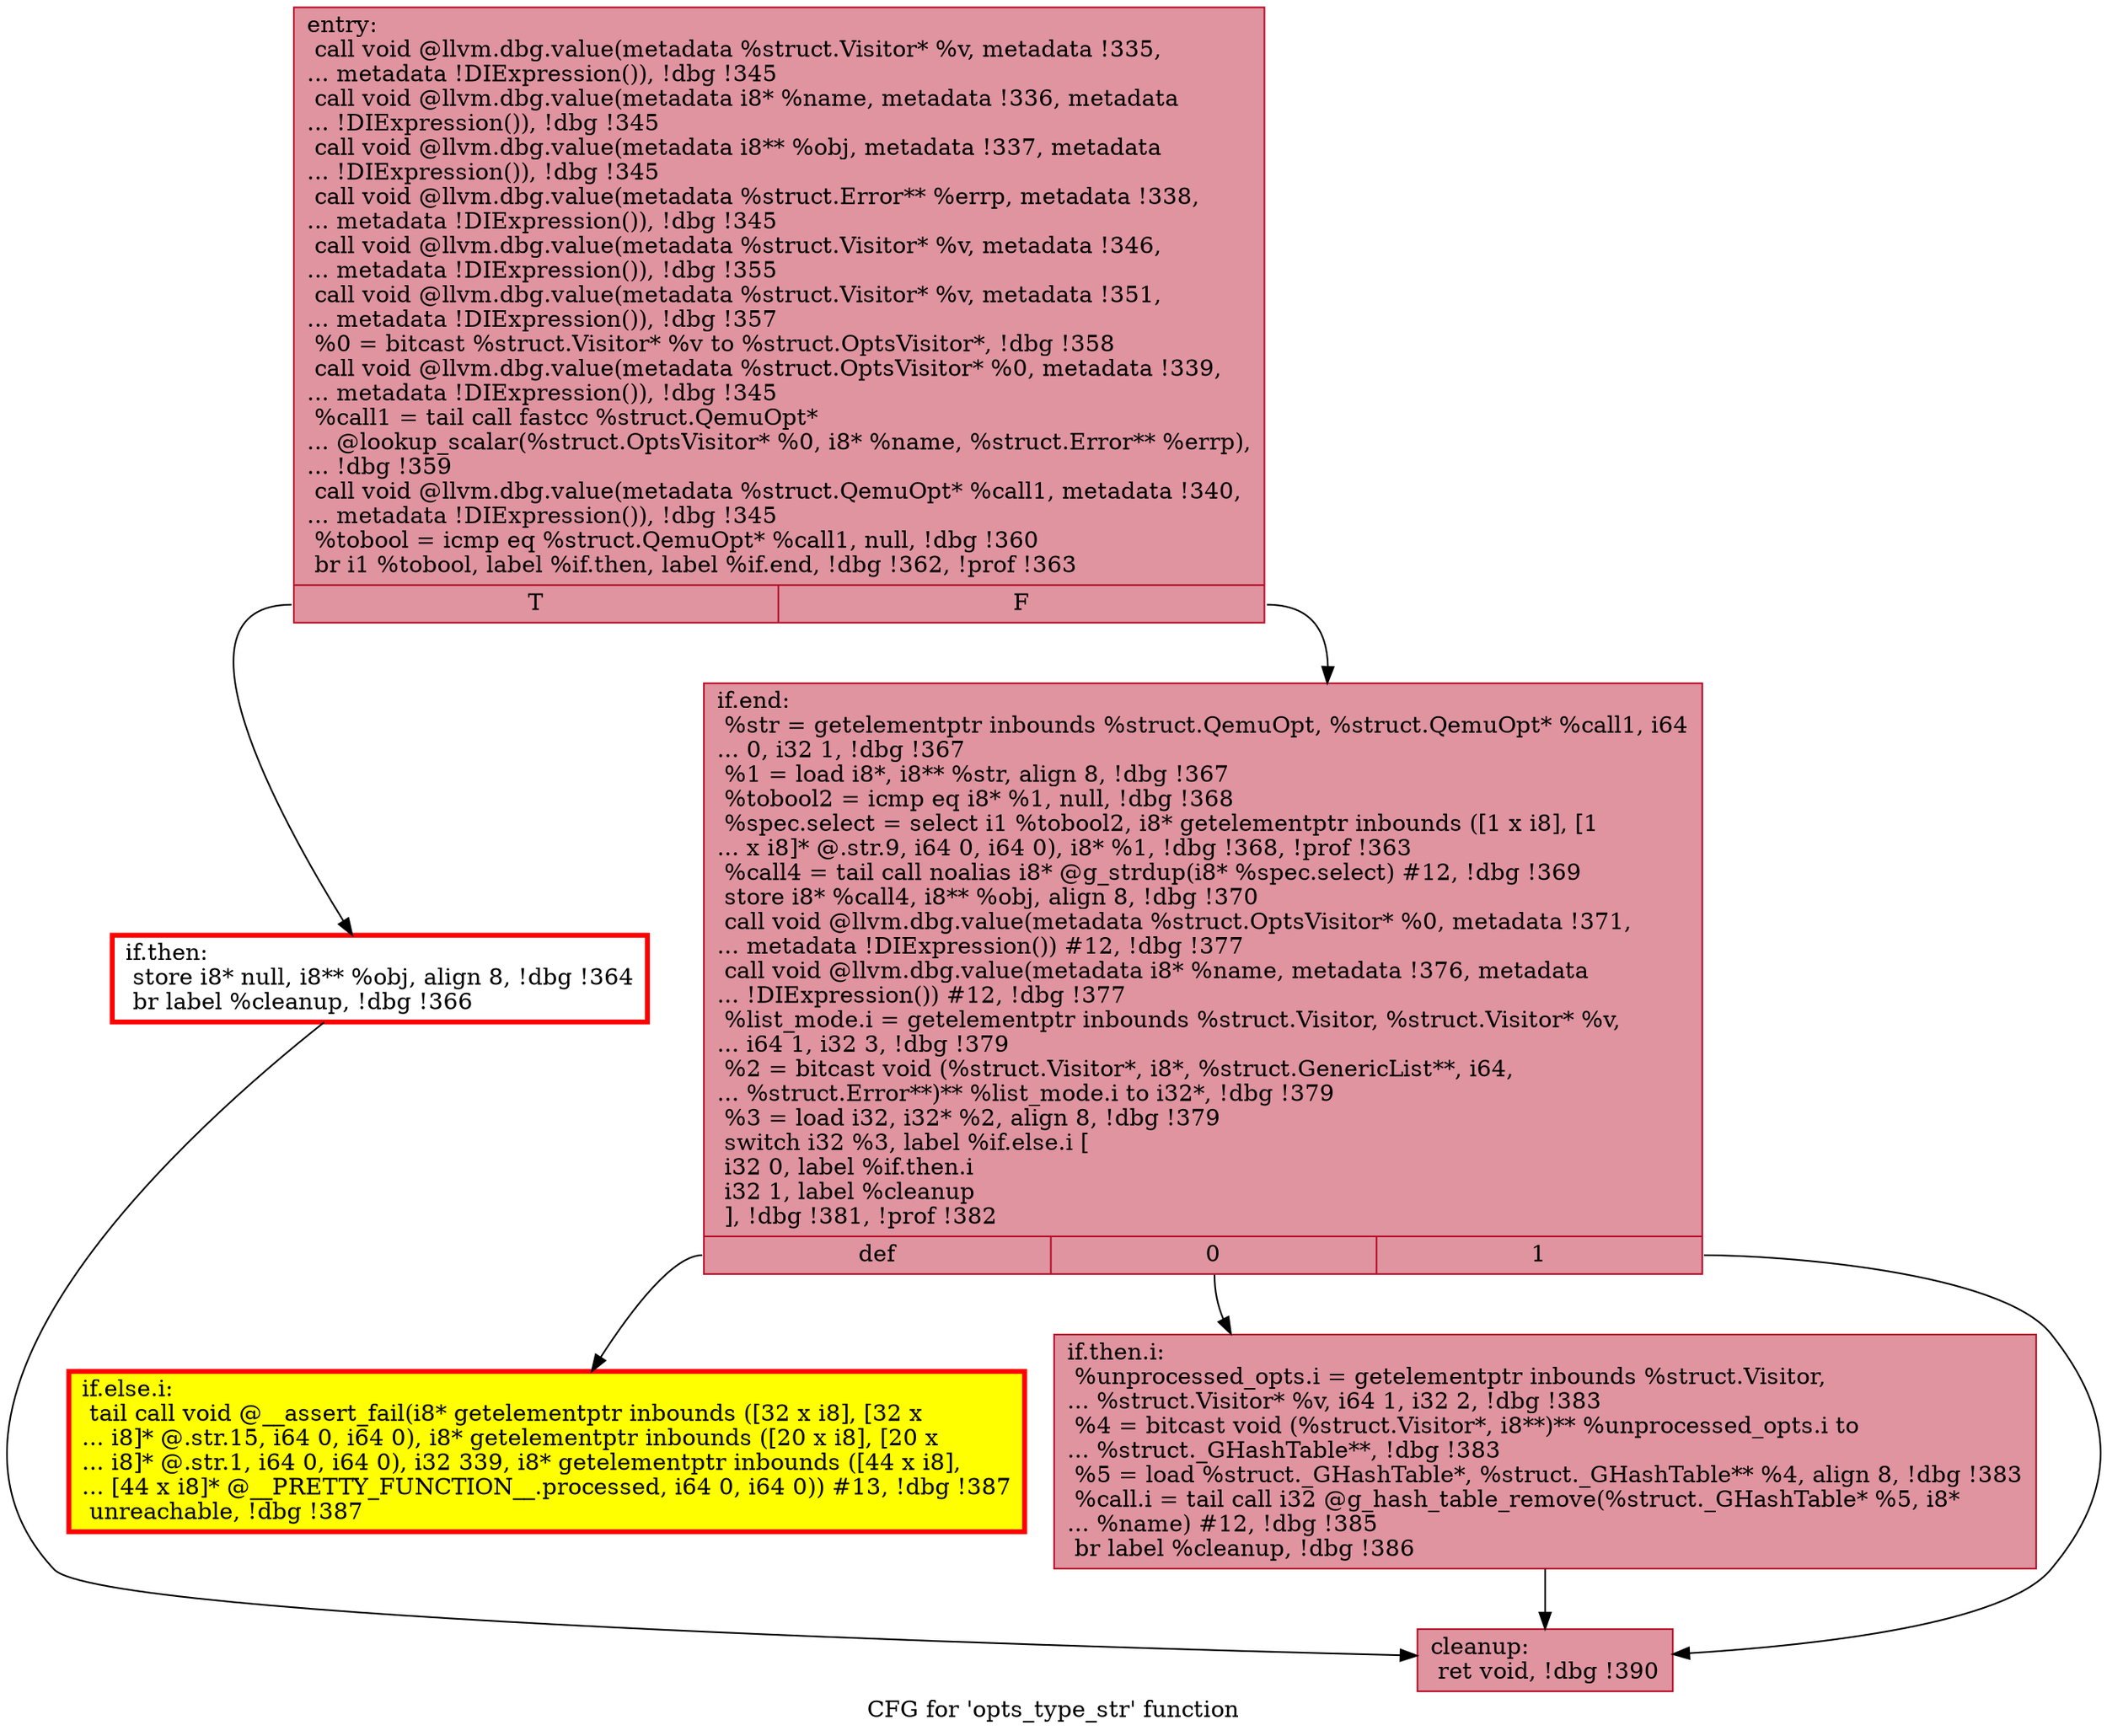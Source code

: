 digraph "CFG for 'opts_type_str' function" {
	label="CFG for 'opts_type_str' function";

	Node0x557d827865c0 [shape=record,color="#b70d28ff", style=filled, fillcolor="#b70d2870",label="{entry:\l  call void @llvm.dbg.value(metadata %struct.Visitor* %v, metadata !335,\l... metadata !DIExpression()), !dbg !345\l  call void @llvm.dbg.value(metadata i8* %name, metadata !336, metadata\l... !DIExpression()), !dbg !345\l  call void @llvm.dbg.value(metadata i8** %obj, metadata !337, metadata\l... !DIExpression()), !dbg !345\l  call void @llvm.dbg.value(metadata %struct.Error** %errp, metadata !338,\l... metadata !DIExpression()), !dbg !345\l  call void @llvm.dbg.value(metadata %struct.Visitor* %v, metadata !346,\l... metadata !DIExpression()), !dbg !355\l  call void @llvm.dbg.value(metadata %struct.Visitor* %v, metadata !351,\l... metadata !DIExpression()), !dbg !357\l  %0 = bitcast %struct.Visitor* %v to %struct.OptsVisitor*, !dbg !358\l  call void @llvm.dbg.value(metadata %struct.OptsVisitor* %0, metadata !339,\l... metadata !DIExpression()), !dbg !345\l  %call1 = tail call fastcc %struct.QemuOpt*\l... @lookup_scalar(%struct.OptsVisitor* %0, i8* %name, %struct.Error** %errp),\l... !dbg !359\l  call void @llvm.dbg.value(metadata %struct.QemuOpt* %call1, metadata !340,\l... metadata !DIExpression()), !dbg !345\l  %tobool = icmp eq %struct.QemuOpt* %call1, null, !dbg !360\l  br i1 %tobool, label %if.then, label %if.end, !dbg !362, !prof !363\l|{<s0>T|<s1>F}}"];
	Node0x557d827865c0:s0 -> Node0x557d82791a90;
	Node0x557d827865c0:s1 -> Node0x557d82791b00;
	Node0x557d82791a90 [shape=record,penwidth=3.0, color="red",label="{if.then:                                          \l  store i8* null, i8** %obj, align 8, !dbg !364\l  br label %cleanup, !dbg !366\l}"];
	Node0x557d82791a90 -> Node0x557d82792170;
	Node0x557d82791b00 [shape=record,color="#b70d28ff", style=filled, fillcolor="#b70d2870",label="{if.end:                                           \l  %str = getelementptr inbounds %struct.QemuOpt, %struct.QemuOpt* %call1, i64\l... 0, i32 1, !dbg !367\l  %1 = load i8*, i8** %str, align 8, !dbg !367\l  %tobool2 = icmp eq i8* %1, null, !dbg !368\l  %spec.select = select i1 %tobool2, i8* getelementptr inbounds ([1 x i8], [1\l... x i8]* @.str.9, i64 0, i64 0), i8* %1, !dbg !368, !prof !363\l  %call4 = tail call noalias i8* @g_strdup(i8* %spec.select) #12, !dbg !369\l  store i8* %call4, i8** %obj, align 8, !dbg !370\l  call void @llvm.dbg.value(metadata %struct.OptsVisitor* %0, metadata !371,\l... metadata !DIExpression()) #12, !dbg !377\l  call void @llvm.dbg.value(metadata i8* %name, metadata !376, metadata\l... !DIExpression()) #12, !dbg !377\l  %list_mode.i = getelementptr inbounds %struct.Visitor, %struct.Visitor* %v,\l... i64 1, i32 3, !dbg !379\l  %2 = bitcast void (%struct.Visitor*, i8*, %struct.GenericList**, i64,\l... %struct.Error**)** %list_mode.i to i32*, !dbg !379\l  %3 = load i32, i32* %2, align 8, !dbg !379\l  switch i32 %3, label %if.else.i [\l    i32 0, label %if.then.i\l    i32 1, label %cleanup\l  ], !dbg !381, !prof !382\l|{<s0>def|<s1>0|<s2>1}}"];
	Node0x557d82791b00:s0 -> Node0x557d827534d0;
	Node0x557d82791b00:s1 -> Node0x557d8273a4b0;
	Node0x557d82791b00:s2 -> Node0x557d82792170;
	Node0x557d8273a4b0 [shape=record,color="#b70d28ff", style=filled, fillcolor="#b70d2870",label="{if.then.i:                                        \l  %unprocessed_opts.i = getelementptr inbounds %struct.Visitor,\l... %struct.Visitor* %v, i64 1, i32 2, !dbg !383\l  %4 = bitcast void (%struct.Visitor*, i8**)** %unprocessed_opts.i to\l... %struct._GHashTable**, !dbg !383\l  %5 = load %struct._GHashTable*, %struct._GHashTable** %4, align 8, !dbg !383\l  %call.i = tail call i32 @g_hash_table_remove(%struct._GHashTable* %5, i8*\l... %name) #12, !dbg !385\l  br label %cleanup, !dbg !386\l}"];
	Node0x557d8273a4b0 -> Node0x557d82792170;
	Node0x557d827534d0 [shape=record,penwidth=3.0, style="filled", color="red", fillcolor="yellow",label="{if.else.i:                                        \l  tail call void @__assert_fail(i8* getelementptr inbounds ([32 x i8], [32 x\l... i8]* @.str.15, i64 0, i64 0), i8* getelementptr inbounds ([20 x i8], [20 x\l... i8]* @.str.1, i64 0, i64 0), i32 339, i8* getelementptr inbounds ([44 x i8],\l... [44 x i8]* @__PRETTY_FUNCTION__.processed, i64 0, i64 0)) #13, !dbg !387\l  unreachable, !dbg !387\l}"];
	Node0x557d82792170 [shape=record,color="#b70d28ff", style=filled, fillcolor="#b70d2870",label="{cleanup:                                          \l  ret void, !dbg !390\l}"];
}
